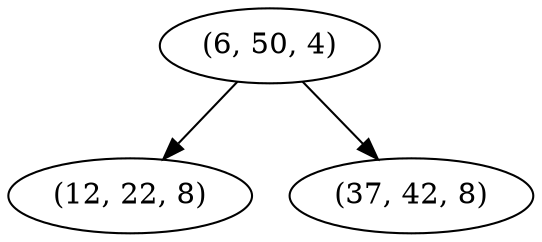 digraph tree {
    "(6, 50, 4)";
    "(12, 22, 8)";
    "(37, 42, 8)";
    "(6, 50, 4)" -> "(12, 22, 8)";
    "(6, 50, 4)" -> "(37, 42, 8)";
}
